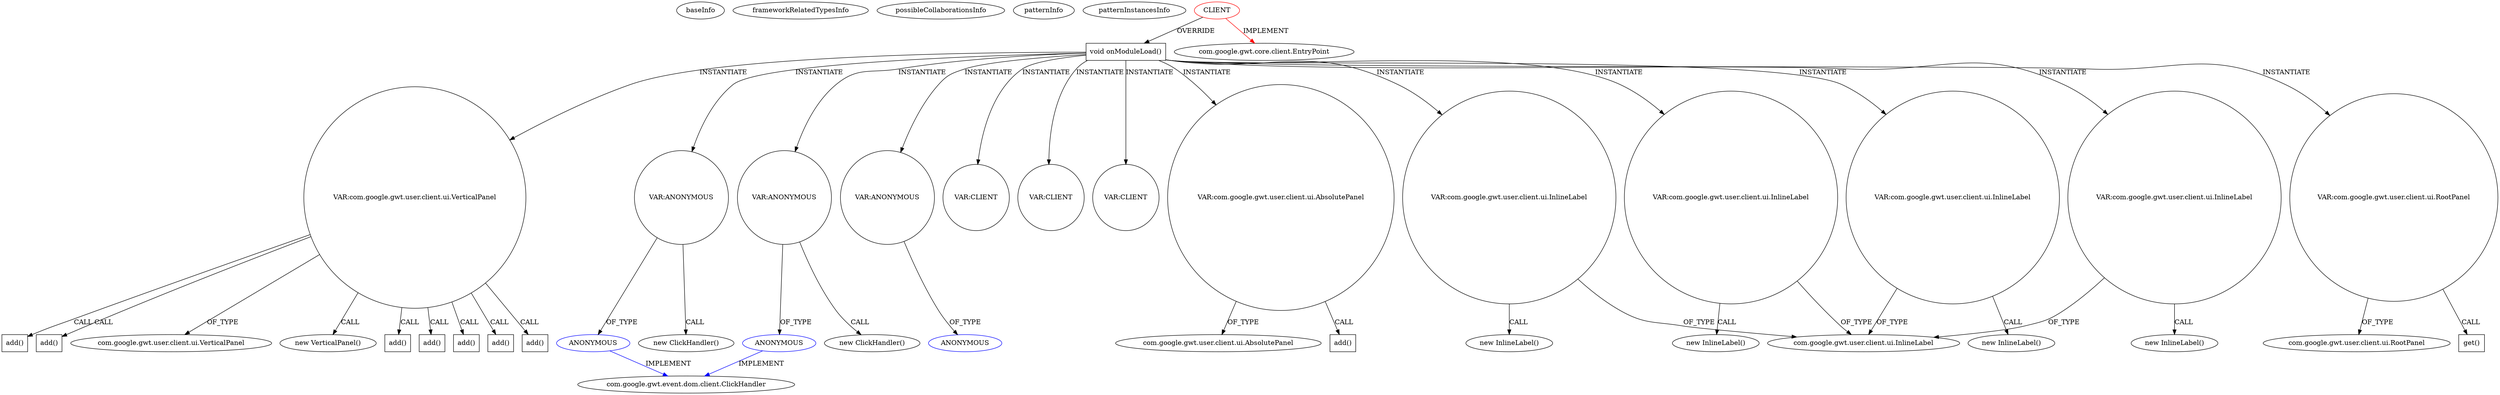 digraph {
baseInfo[graphId=317,category="pattern",isAnonymous=false,possibleRelation=true]
frameworkRelatedTypesInfo[0="com.google.gwt.core.client.EntryPoint"]
possibleCollaborationsInfo[0="317~INSTANTIATION-OVERRIDING_METHOD_DECLARATION-~com.google.gwt.core.client.EntryPoint ~com.google.gwt.event.dom.client.ClickHandler ~false~true",1="317~INSTANTIATION-OVERRIDING_METHOD_DECLARATION-~com.google.gwt.core.client.EntryPoint ~com.google.gwt.event.dom.client.ClickHandler ~false~true"]
patternInfo[frequency=2.0,patternRootClient=0]
patternInstancesInfo[0="ashtonthomas-gwt-fast-touch-press~/ashtonthomas-gwt-fast-touch-press/gwt-fast-touch-press-master/src/io/ashton/fastpress/client/Gwt_fast_press.java~Gwt_fast_press~744",1="nakaken0629-mezamashimailgwt~/nakaken0629-mezamashimailgwt/mezamashimailgwt-master/mezamashimailgwt/src/com/appspot/mezamashimailgwt/client/Mezamashimailgwt.java~Mezamashimailgwt~4116"]
139[label="new VerticalPanel()",vertexType="CONSTRUCTOR_CALL",isFrameworkType=false]
140[label="VAR:com.google.gwt.user.client.ui.VerticalPanel",vertexType="VARIABLE_EXPRESION",isFrameworkType=false,shape=circle]
214[label="add()",vertexType="INSIDE_CALL",isFrameworkType=false,shape=box]
204[label="add()",vertexType="INSIDE_CALL",isFrameworkType=false,shape=box]
191[label="add()",vertexType="INSIDE_CALL",isFrameworkType=false,shape=box]
224[label="add()",vertexType="INSIDE_CALL",isFrameworkType=false,shape=box]
196[label="add()",vertexType="INSIDE_CALL",isFrameworkType=false,shape=box]
186[label="add()",vertexType="INSIDE_CALL",isFrameworkType=false,shape=box]
229[label="add()",vertexType="INSIDE_CALL",isFrameworkType=false,shape=box]
141[label="com.google.gwt.user.client.ui.VerticalPanel",vertexType="FRAMEWORK_CLASS_TYPE",isFrameworkType=false]
2[label="void onModuleLoad()",vertexType="OVERRIDING_METHOD_DECLARATION",isFrameworkType=false,shape=box]
0[label="CLIENT",vertexType="ROOT_CLIENT_CLASS_DECLARATION",isFrameworkType=false,color=red]
150[label="VAR:ANONYMOUS",vertexType="VARIABLE_EXPRESION",isFrameworkType=false,shape=circle]
151[label="ANONYMOUS",vertexType="REFERENCE_ANONYMOUS_DECLARATION",isFrameworkType=false,color=blue]
1[label="com.google.gwt.core.client.EntryPoint",vertexType="FRAMEWORK_INTERFACE_TYPE",isFrameworkType=false]
237[label="VAR:ANONYMOUS",vertexType="VARIABLE_EXPRESION",isFrameworkType=false,shape=circle]
238[label="ANONYMOUS",vertexType="REFERENCE_ANONYMOUS_DECLARATION",isFrameworkType=false,color=blue]
180[label="VAR:ANONYMOUS",vertexType="VARIABLE_EXPRESION",isFrameworkType=false,shape=circle]
181[label="ANONYMOUS",vertexType="REFERENCE_ANONYMOUS_DECLARATION",isFrameworkType=false,color=blue]
40[label="VAR:CLIENT",vertexType="VARIABLE_EXPRESION",isFrameworkType=false,shape=circle]
24[label="VAR:CLIENT",vertexType="VARIABLE_EXPRESION",isFrameworkType=false,shape=circle]
4[label="VAR:CLIENT",vertexType="VARIABLE_EXPRESION",isFrameworkType=false,shape=circle]
149[label="new ClickHandler()",vertexType="CONSTRUCTOR_CALL",isFrameworkType=false]
236[label="new ClickHandler()",vertexType="CONSTRUCTOR_CALL",isFrameworkType=false]
152[label="com.google.gwt.event.dom.client.ClickHandler",vertexType="FRAMEWORK_INTERFACE_TYPE",isFrameworkType=false]
26[label="VAR:com.google.gwt.user.client.ui.AbsolutePanel",vertexType="VARIABLE_EXPRESION",isFrameworkType=false,shape=circle]
9[label="com.google.gwt.user.client.ui.AbsolutePanel",vertexType="FRAMEWORK_CLASS_TYPE",isFrameworkType=false]
27[label="add()",vertexType="INSIDE_CALL",isFrameworkType=false,shape=box]
62[label="VAR:com.google.gwt.user.client.ui.InlineLabel",vertexType="VARIABLE_EXPRESION",isFrameworkType=false,shape=circle]
61[label="new InlineLabel()",vertexType="CONSTRUCTOR_CALL",isFrameworkType=false]
6[label="com.google.gwt.user.client.ui.InlineLabel",vertexType="FRAMEWORK_CLASS_TYPE",isFrameworkType=false]
118[label="VAR:com.google.gwt.user.client.ui.InlineLabel",vertexType="VARIABLE_EXPRESION",isFrameworkType=false,shape=circle]
117[label="new InlineLabel()",vertexType="CONSTRUCTOR_CALL",isFrameworkType=false]
90[label="VAR:com.google.gwt.user.client.ui.InlineLabel",vertexType="VARIABLE_EXPRESION",isFrameworkType=false,shape=circle]
89[label="new InlineLabel()",vertexType="CONSTRUCTOR_CALL",isFrameworkType=false]
76[label="VAR:com.google.gwt.user.client.ui.InlineLabel",vertexType="VARIABLE_EXPRESION",isFrameworkType=false,shape=circle]
75[label="new InlineLabel()",vertexType="CONSTRUCTOR_CALL",isFrameworkType=false]
10[label="VAR:com.google.gwt.user.client.ui.RootPanel",vertexType="VARIABLE_EXPRESION",isFrameworkType=false,shape=circle]
12[label="com.google.gwt.user.client.ui.RootPanel",vertexType="FRAMEWORK_CLASS_TYPE",isFrameworkType=false]
129[label="get()",vertexType="INSIDE_CALL",isFrameworkType=false,shape=box]
140->204[label="CALL"]
151->152[label="IMPLEMENT",color=blue]
237->236[label="CALL"]
2->237[label="INSTANTIATE"]
140->186[label="CALL"]
62->61[label="CALL"]
76->75[label="CALL"]
26->9[label="OF_TYPE"]
180->181[label="OF_TYPE"]
2->40[label="INSTANTIATE"]
140->191[label="CALL"]
2->26[label="INSTANTIATE"]
0->1[label="IMPLEMENT",color=red]
0->2[label="OVERRIDE"]
2->62[label="INSTANTIATE"]
118->117[label="CALL"]
140->214[label="CALL"]
10->129[label="CALL"]
140->224[label="CALL"]
2->76[label="INSTANTIATE"]
237->238[label="OF_TYPE"]
2->10[label="INSTANTIATE"]
140->141[label="OF_TYPE"]
118->6[label="OF_TYPE"]
90->6[label="OF_TYPE"]
140->196[label="CALL"]
26->27[label="CALL"]
2->140[label="INSTANTIATE"]
2->90[label="INSTANTIATE"]
140->139[label="CALL"]
150->151[label="OF_TYPE"]
2->118[label="INSTANTIATE"]
2->150[label="INSTANTIATE"]
150->149[label="CALL"]
2->180[label="INSTANTIATE"]
62->6[label="OF_TYPE"]
90->89[label="CALL"]
238->152[label="IMPLEMENT",color=blue]
140->229[label="CALL"]
2->24[label="INSTANTIATE"]
10->12[label="OF_TYPE"]
76->6[label="OF_TYPE"]
2->4[label="INSTANTIATE"]
}

